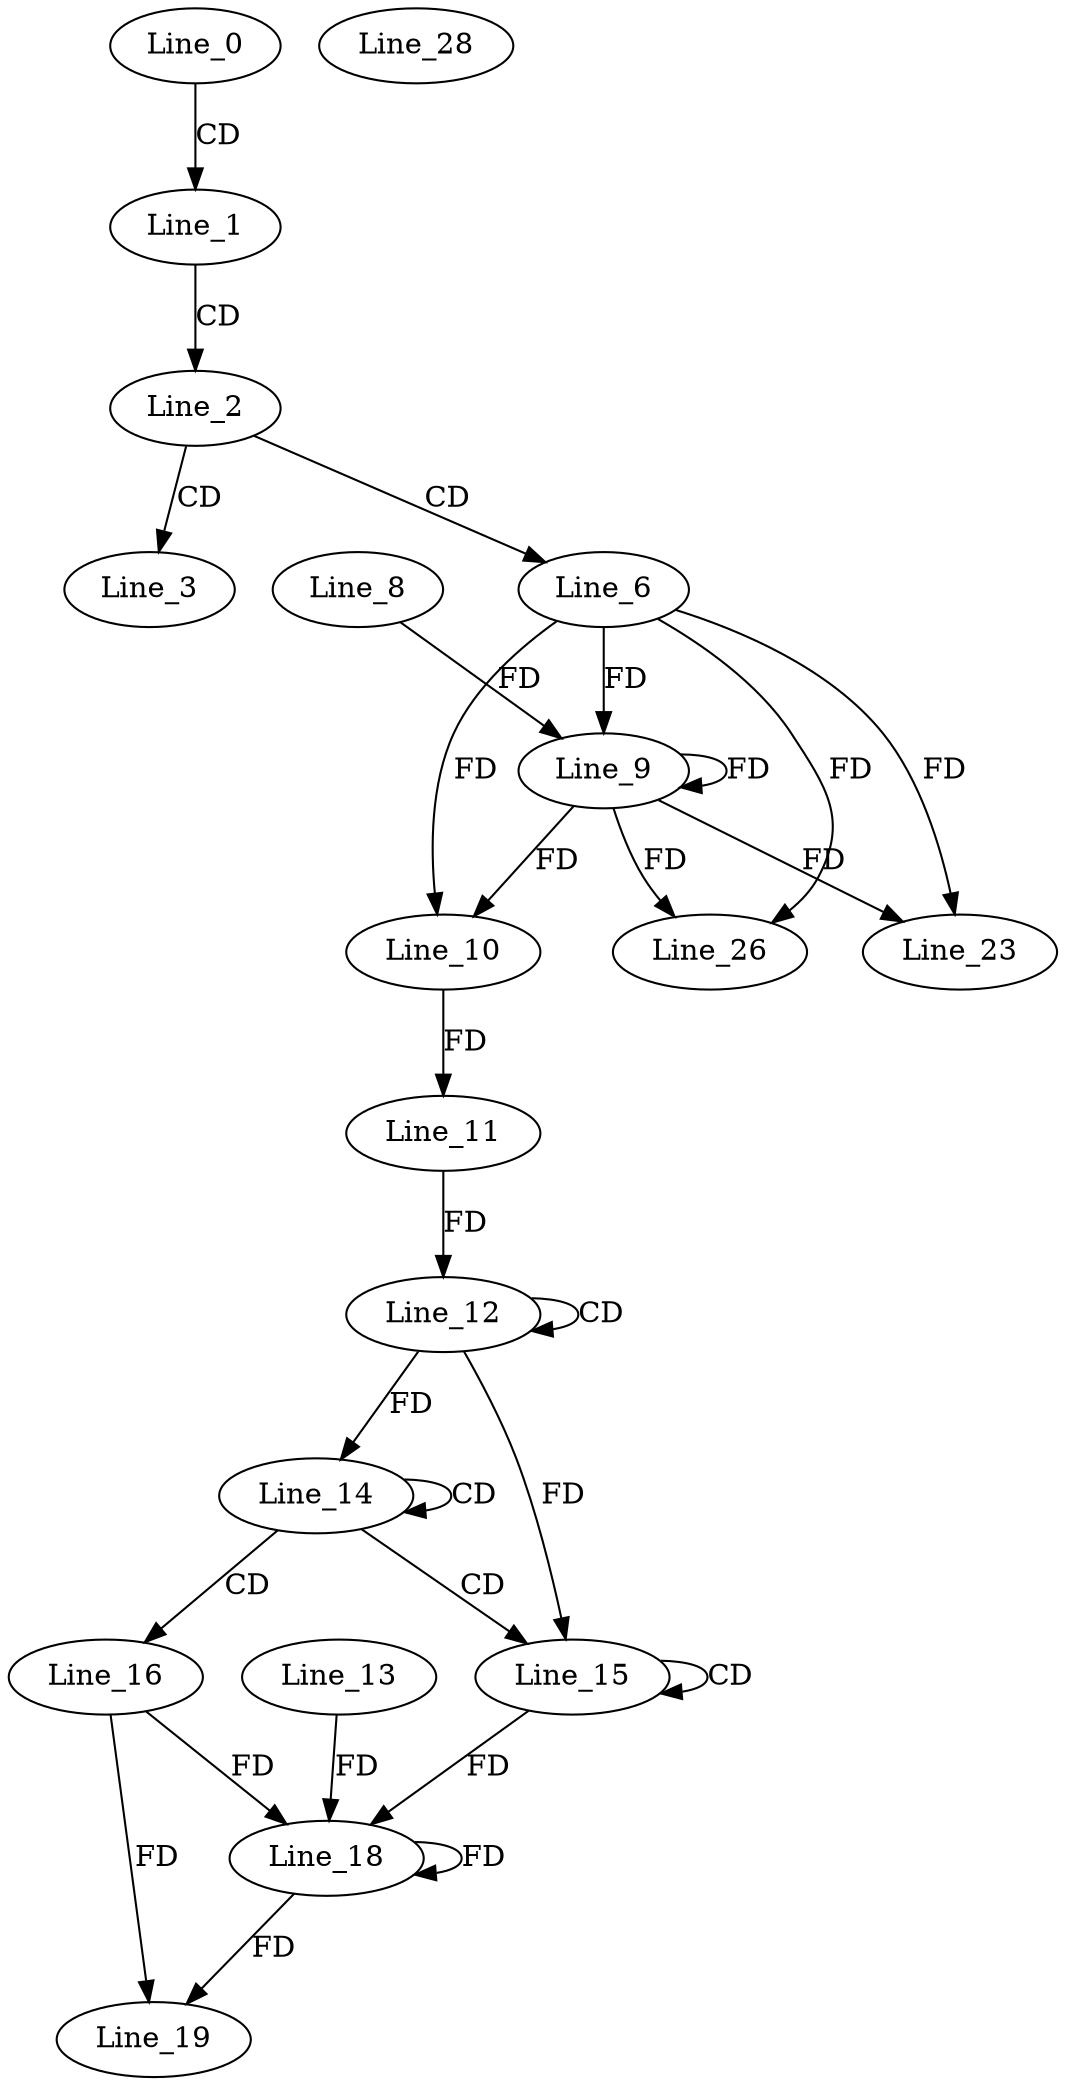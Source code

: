 digraph G {
  Line_0;
  Line_1;
  Line_2;
  Line_3;
  Line_6;
  Line_9;
  Line_8;
  Line_9;
  Line_10;
  Line_10;
  Line_11;
  Line_12;
  Line_12;
  Line_11;
  Line_14;
  Line_14;
  Line_15;
  Line_15;
  Line_16;
  Line_18;
  Line_18;
  Line_13;
  Line_18;
  Line_18;
  Line_18;
  Line_18;
  Line_19;
  Line_23;
  Line_26;
  Line_28;
  Line_0 -> Line_1 [ label="CD" ];
  Line_1 -> Line_2 [ label="CD" ];
  Line_2 -> Line_3 [ label="CD" ];
  Line_2 -> Line_6 [ label="CD" ];
  Line_6 -> Line_9 [ label="FD" ];
  Line_9 -> Line_9 [ label="FD" ];
  Line_8 -> Line_9 [ label="FD" ];
  Line_6 -> Line_10 [ label="FD" ];
  Line_9 -> Line_10 [ label="FD" ];
  Line_10 -> Line_11 [ label="FD" ];
  Line_12 -> Line_12 [ label="CD" ];
  Line_11 -> Line_12 [ label="FD" ];
  Line_14 -> Line_14 [ label="CD" ];
  Line_12 -> Line_14 [ label="FD" ];
  Line_14 -> Line_15 [ label="CD" ];
  Line_15 -> Line_15 [ label="CD" ];
  Line_12 -> Line_15 [ label="FD" ];
  Line_14 -> Line_16 [ label="CD" ];
  Line_16 -> Line_18 [ label="FD" ];
  Line_18 -> Line_18 [ label="FD" ];
  Line_15 -> Line_18 [ label="FD" ];
  Line_13 -> Line_18 [ label="FD" ];
  Line_16 -> Line_19 [ label="FD" ];
  Line_18 -> Line_19 [ label="FD" ];
  Line_6 -> Line_23 [ label="FD" ];
  Line_9 -> Line_23 [ label="FD" ];
  Line_6 -> Line_26 [ label="FD" ];
  Line_9 -> Line_26 [ label="FD" ];
}
